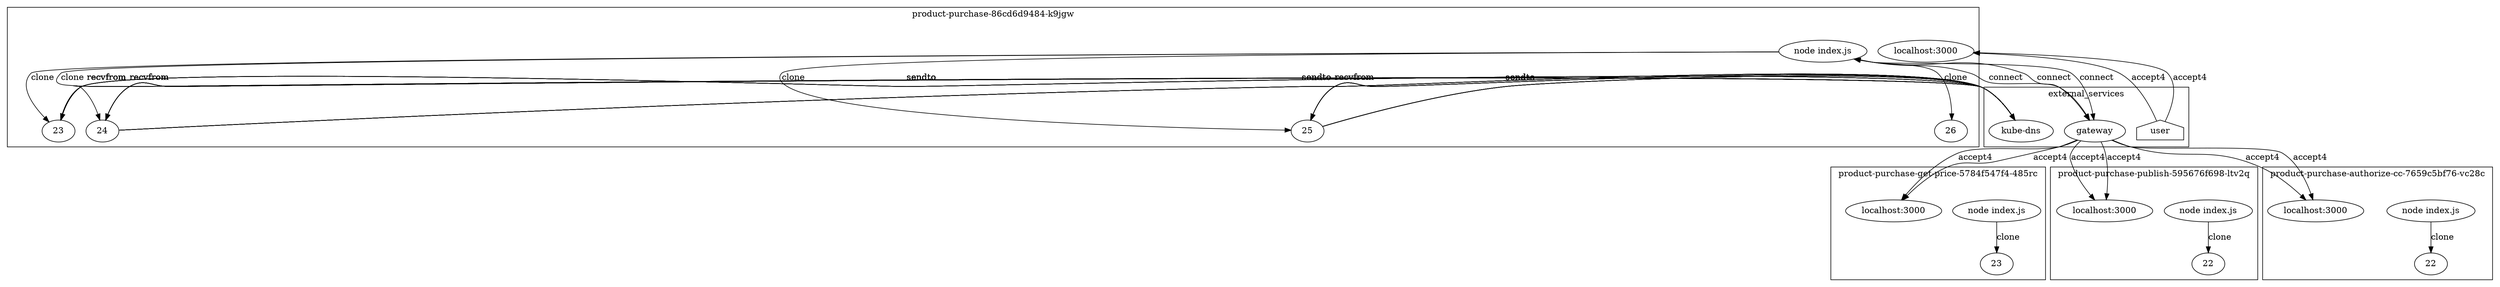 digraph G {
	subgraph "cluster_ product-purchase-get-price-5784f547f4-485rc " {
		label=" product-purchase-get-price-5784f547f4-485rc "
		40481 [label="node index.js"]
		40481 -> 40634 [label=clone]
		"product-purchase-get-price_localhost_3000" [label="localhost:3000"]
		"product-purchase-get-price_localhost_3000" [label="localhost:3000"]
		40634 [label=23]
	}
	subgraph "cluster_ product-purchase-publish-595676f698-ltv2q " {
		label=" product-purchase-publish-595676f698-ltv2q "
		41142 [label="node index.js"]
		41142 -> 41339 [label=clone]
		"product-purchase-publish_localhost_3000" [label="localhost:3000"]
		"product-purchase-publish_localhost_3000" [label="localhost:3000"]
		41339 [label=22]
	}
	subgraph "cluster_ product-purchase-authorize-cc-7659c5bf76-vc28c " {
		label=" product-purchase-authorize-cc-7659c5bf76-vc28c "
		41999 [label="node index.js"]
		41999 -> 42104 [label=clone]
		"product-purchase-authorize-cc_localhost_3000" [label="localhost:3000"]
		"product-purchase-authorize-cc_localhost_3000" [label="localhost:3000"]
		42104 [label=22]
	}
	subgraph "cluster_ product-purchase-86cd6d9484-k9jgw " {
		label=" product-purchase-86cd6d9484-k9jgw "
		42900 [label="node index.js"]
		"product-purchase_localhost_3000" [label="localhost:3000"]
		"product-purchase_localhost_3000" [label="localhost:3000"]
		42900 -> 44226 [label=clone]
		42900 -> 44231 [label=clone]
		42900 -> 44245 [label=clone]
		42900 -> 44251 [label=clone]
		44226 [label=23]
		44231 [label=24]
		44245 [label=25]
		44251 [label=26]
	}
	subgraph cluster_services {
		label=external_services
		user [shape=house]
		"10.107.89.58_8080" -> "product-purchase-get-price_localhost_3000" [label=accept4]
		"10.107.89.58_8080" -> "product-purchase-get-price_localhost_3000" [label=accept4]
		"10.107.89.58_8080" -> "product-purchase-publish_localhost_3000" [label=accept4]
		"10.107.89.58_8080" -> "product-purchase-publish_localhost_3000" [label=accept4]
		"10.107.89.58_8080" -> "product-purchase-authorize-cc_localhost_3000" [label=accept4]
		"10.107.89.58_8080" -> "product-purchase-authorize-cc_localhost_3000" [label=accept4]
		user -> "product-purchase_localhost_3000" [label=accept4]
		user -> "product-purchase_localhost_3000" [label=accept4]
		"10.107.89.58_8080" [label=gateway]
		42900 -> "10.107.89.58_8080" [label=connect dir=both]
		"10.107.89.58_8080" [label=gateway]
		42900 -> "10.107.89.58_8080" [label=connect dir=both]
		"10.107.89.58_8080" [label=gateway]
		42900 -> "10.107.89.58_8080" [label=connect dir=both]
		"10.96.0.10_53" [label="kube-dns"]
		44226 -> "10.96.0.10_53" [label=sendto]
		"10.96.0.10_53" [label="kube-dns"]
		44226 -> "10.96.0.10_53" [label=sendto]
		"10.96.0.10_53" [label="kube-dns"]
		"10.96.0.10_53" -> 44226 [label=recvfrom]
		"10.96.0.10_53" [label="kube-dns"]
		"10.96.0.10_53" -> 44226 [label=recvfrom]
		"10.96.0.10_53" [label="kube-dns"]
		44226 -> "10.96.0.10_53" [label=sendto]
		"10.96.0.10_53" [label="kube-dns"]
		44226 -> "10.96.0.10_53" [label=sendto]
		"10.96.0.10_53" [label="kube-dns"]
		"10.96.0.10_53" -> 44226 [label=recvfrom]
		"10.96.0.10_53" [label="kube-dns"]
		"10.96.0.10_53" -> 44226 [label=recvfrom]
		"10.96.0.10_53" [label="kube-dns"]
		44226 -> "10.96.0.10_53" [label=sendto]
		"10.96.0.10_53" [label="kube-dns"]
		44226 -> "10.96.0.10_53" [label=sendto]
		"10.96.0.10_53" [label="kube-dns"]
		"10.96.0.10_53" -> 44226 [label=recvfrom]
		"10.96.0.10_53" [label="kube-dns"]
		"10.96.0.10_53" -> 44226 [label=recvfrom]
		"10.96.0.10_53" [label="kube-dns"]
		44226 -> "10.96.0.10_53" [label=sendto]
		"10.96.0.10_53" [label="kube-dns"]
		44226 -> "10.96.0.10_53" [label=sendto]
		"10.96.0.10_53" [label="kube-dns"]
		"10.96.0.10_53" -> 44226 [label=recvfrom]
		"10.96.0.10_53" [label="kube-dns"]
		"10.96.0.10_53" -> 44226 [label=recvfrom]
		"10.96.0.10_53" [label="kube-dns"]
		44231 -> "10.96.0.10_53" [label=sendto]
		"10.96.0.10_53" [label="kube-dns"]
		44231 -> "10.96.0.10_53" [label=sendto]
		"10.96.0.10_53" [label="kube-dns"]
		"10.96.0.10_53" -> 44231 [label=recvfrom]
		"10.96.0.10_53" [label="kube-dns"]
		"10.96.0.10_53" -> 44231 [label=recvfrom]
		"10.96.0.10_53" [label="kube-dns"]
		44231 -> "10.96.0.10_53" [label=sendto]
		"10.96.0.10_53" [label="kube-dns"]
		44231 -> "10.96.0.10_53" [label=sendto]
		"10.96.0.10_53" [label="kube-dns"]
		"10.96.0.10_53" -> 44231 [label=recvfrom]
		"10.96.0.10_53" [label="kube-dns"]
		"10.96.0.10_53" -> 44231 [label=recvfrom]
		"10.96.0.10_53" [label="kube-dns"]
		44231 -> "10.96.0.10_53" [label=sendto]
		"10.96.0.10_53" [label="kube-dns"]
		44231 -> "10.96.0.10_53" [label=sendto]
		"10.96.0.10_53" [label="kube-dns"]
		"10.96.0.10_53" -> 44231 [label=recvfrom]
		"10.96.0.10_53" [label="kube-dns"]
		"10.96.0.10_53" -> 44231 [label=recvfrom]
		"10.96.0.10_53" [label="kube-dns"]
		44231 -> "10.96.0.10_53" [label=sendto]
		"10.96.0.10_53" [label="kube-dns"]
		44231 -> "10.96.0.10_53" [label=sendto]
		"10.96.0.10_53" [label="kube-dns"]
		"10.96.0.10_53" -> 44231 [label=recvfrom]
		"10.96.0.10_53" [label="kube-dns"]
		"10.96.0.10_53" -> 44231 [label=recvfrom]
		"10.96.0.10_53" [label="kube-dns"]
		44245 -> "10.96.0.10_53" [label=sendto]
		"10.96.0.10_53" [label="kube-dns"]
		44245 -> "10.96.0.10_53" [label=sendto]
		"10.96.0.10_53" [label="kube-dns"]
		"10.96.0.10_53" -> 44245 [label=recvfrom]
		"10.96.0.10_53" [label="kube-dns"]
		"10.96.0.10_53" -> 44245 [label=recvfrom]
		"10.96.0.10_53" [label="kube-dns"]
		44245 -> "10.96.0.10_53" [label=sendto]
		"10.96.0.10_53" [label="kube-dns"]
		44245 -> "10.96.0.10_53" [label=sendto]
		"10.96.0.10_53" [label="kube-dns"]
		"10.96.0.10_53" -> 44245 [label=recvfrom]
		"10.96.0.10_53" [label="kube-dns"]
		"10.96.0.10_53" -> 44245 [label=recvfrom]
		"10.96.0.10_53" [label="kube-dns"]
		44245 -> "10.96.0.10_53" [label=sendto]
		"10.96.0.10_53" [label="kube-dns"]
		44245 -> "10.96.0.10_53" [label=sendto]
		"10.96.0.10_53" [label="kube-dns"]
		"10.96.0.10_53" -> 44245 [label=recvfrom]
		"10.96.0.10_53" [label="kube-dns"]
		"10.96.0.10_53" -> 44245 [label=recvfrom]
		"10.96.0.10_53" [label="kube-dns"]
		44245 -> "10.96.0.10_53" [label=sendto]
		"10.96.0.10_53" [label="kube-dns"]
		44245 -> "10.96.0.10_53" [label=sendto]
		"10.96.0.10_53" [label="kube-dns"]
		"10.96.0.10_53" -> 44245 [label=recvfrom]
		"10.96.0.10_53" [label="kube-dns"]
		"10.96.0.10_53" -> 44245 [label=recvfrom]
	}
}
